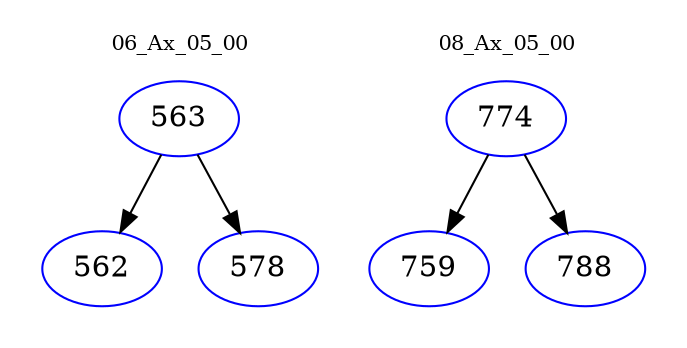 digraph{
subgraph cluster_0 {
color = white
label = "06_Ax_05_00";
fontsize=10;
T0_563 [label="563", color="blue"]
T0_563 -> T0_562 [color="black"]
T0_562 [label="562", color="blue"]
T0_563 -> T0_578 [color="black"]
T0_578 [label="578", color="blue"]
}
subgraph cluster_1 {
color = white
label = "08_Ax_05_00";
fontsize=10;
T1_774 [label="774", color="blue"]
T1_774 -> T1_759 [color="black"]
T1_759 [label="759", color="blue"]
T1_774 -> T1_788 [color="black"]
T1_788 [label="788", color="blue"]
}
}
